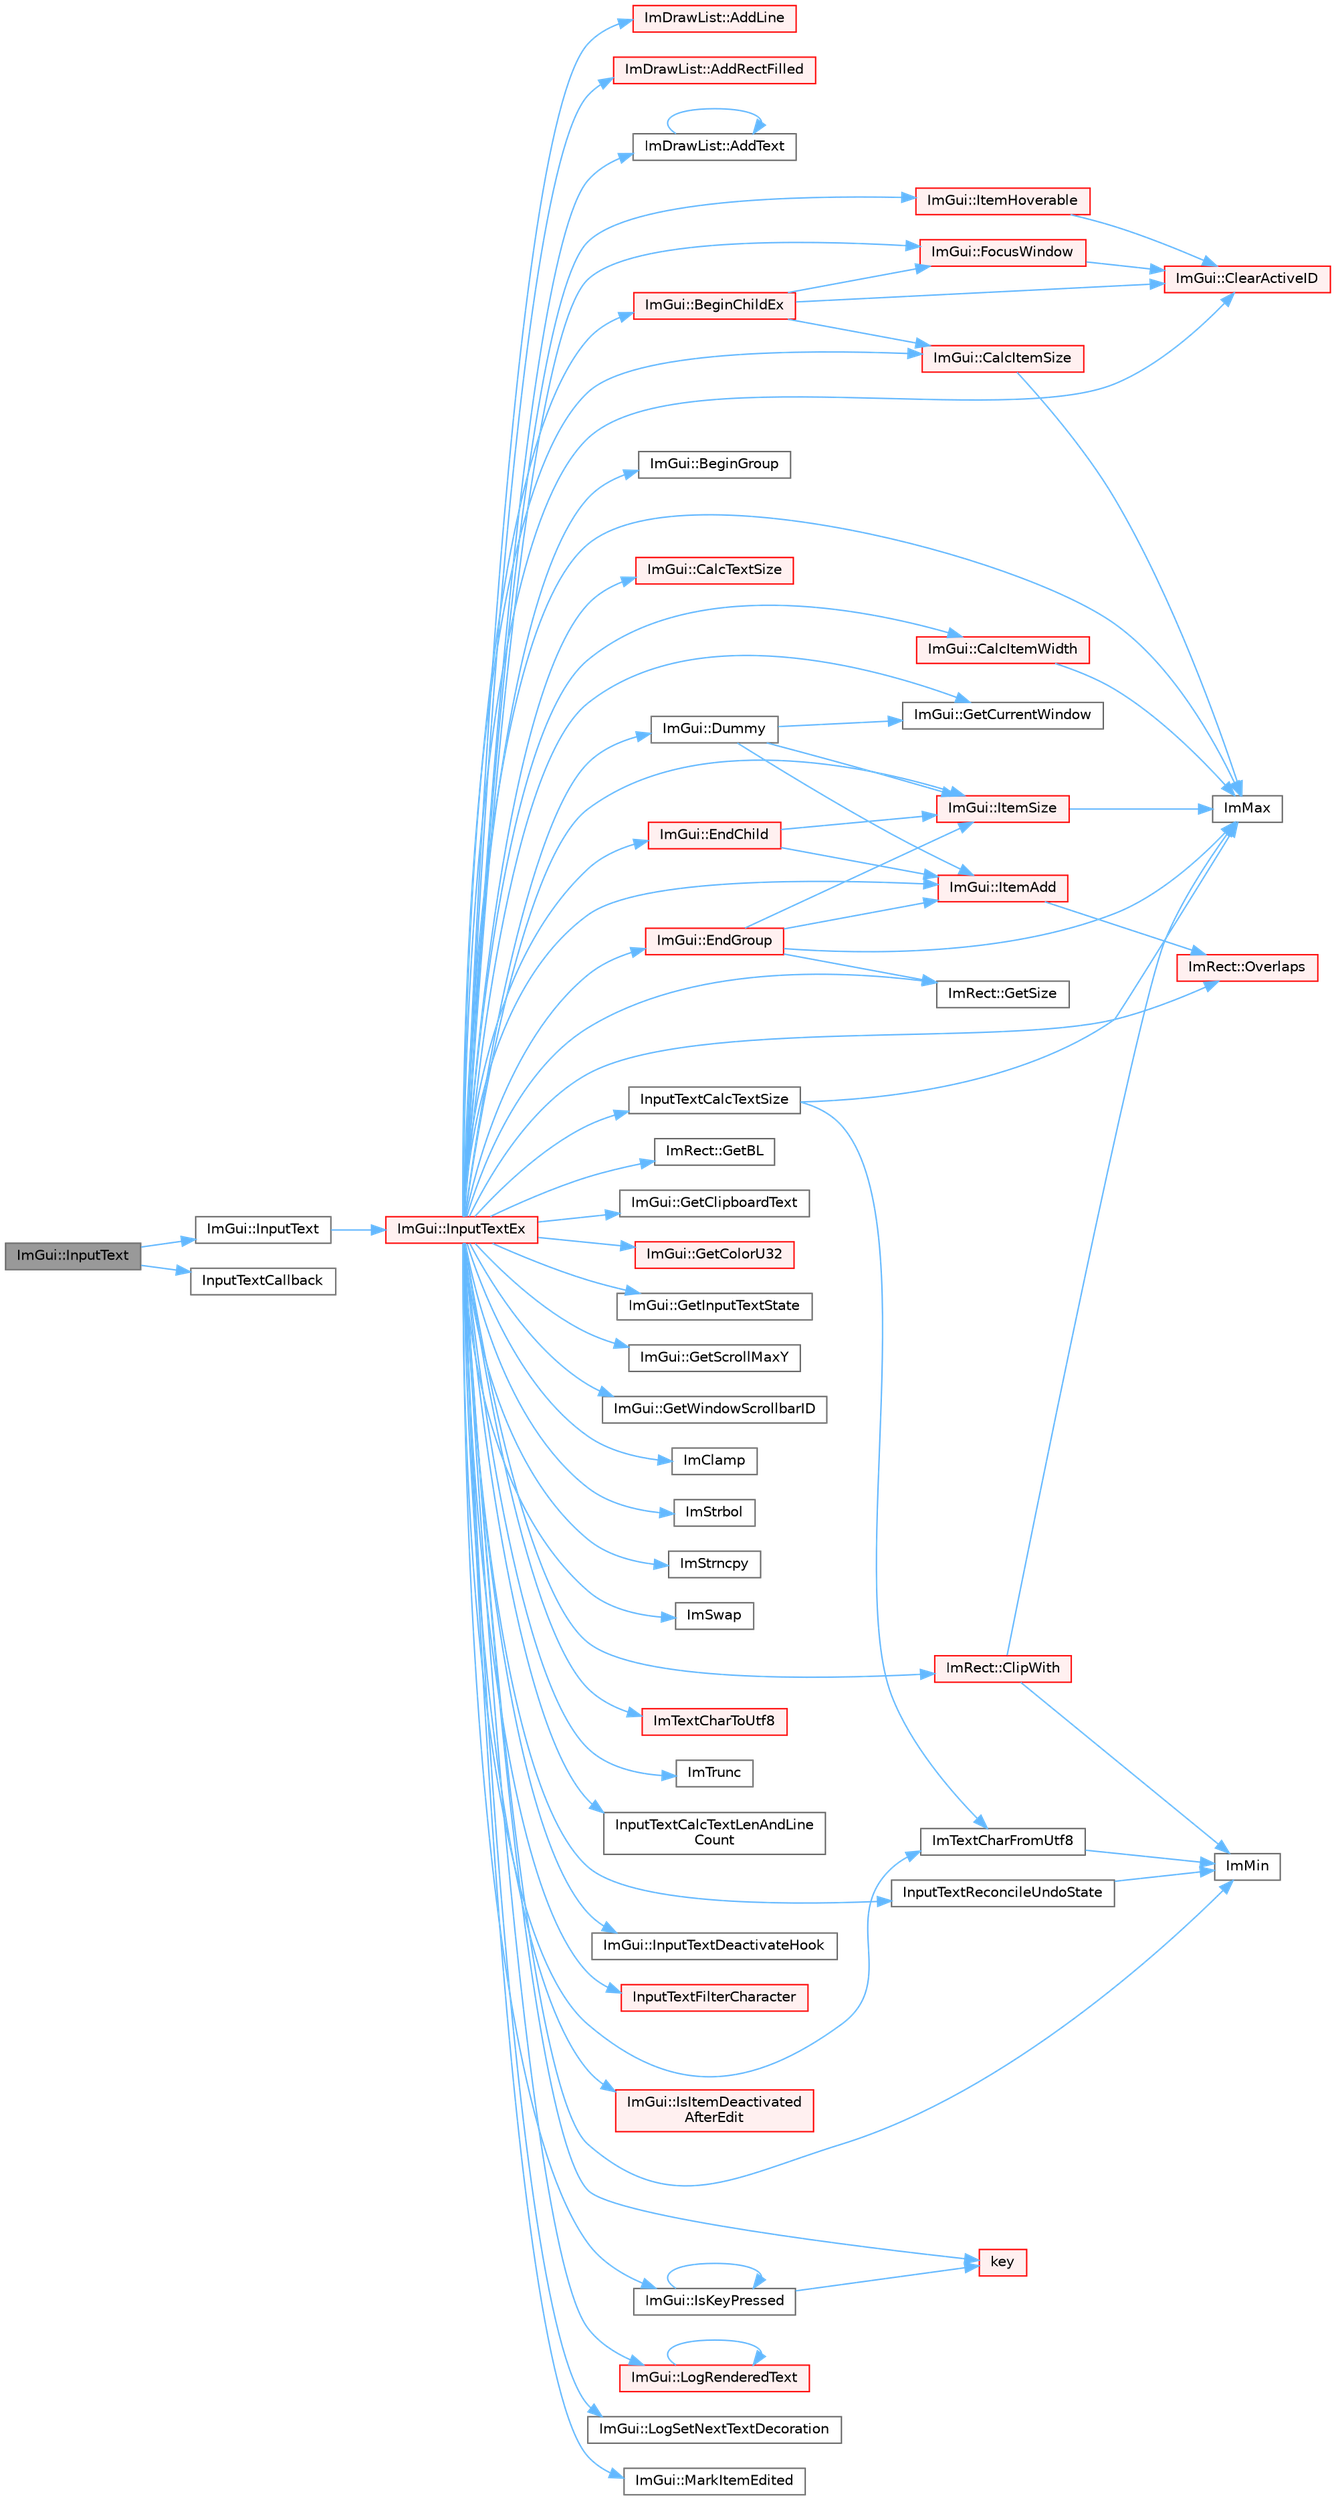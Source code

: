 digraph "ImGui::InputText"
{
 // LATEX_PDF_SIZE
  bgcolor="transparent";
  edge [fontname=Helvetica,fontsize=10,labelfontname=Helvetica,labelfontsize=10];
  node [fontname=Helvetica,fontsize=10,shape=box,height=0.2,width=0.4];
  rankdir="LR";
  Node1 [id="Node000001",label="ImGui::InputText",height=0.2,width=0.4,color="gray40", fillcolor="grey60", style="filled", fontcolor="black",tooltip=" "];
  Node1 -> Node2 [id="edge1_Node000001_Node000002",color="steelblue1",style="solid",tooltip=" "];
  Node2 [id="Node000002",label="ImGui::InputText",height=0.2,width=0.4,color="grey40", fillcolor="white", style="filled",URL="$namespace_im_gui.html#aa72b5760a3a206729723a587ac7c8519",tooltip=" "];
  Node2 -> Node3 [id="edge2_Node000002_Node000003",color="steelblue1",style="solid",tooltip=" "];
  Node3 [id="Node000003",label="ImGui::InputTextEx",height=0.2,width=0.4,color="red", fillcolor="#FFF0F0", style="filled",URL="$namespace_im_gui.html#af89af17ecc11653f25fea1e50e195de6",tooltip=" "];
  Node3 -> Node4 [id="edge3_Node000003_Node000004",color="steelblue1",style="solid",tooltip=" "];
  Node4 [id="Node000004",label="ImDrawList::AddLine",height=0.2,width=0.4,color="red", fillcolor="#FFF0F0", style="filled",URL="$struct_im_draw_list.html#aa21e5a1c6e00239581f97d344fc0db61",tooltip=" "];
  Node3 -> Node12 [id="edge4_Node000003_Node000012",color="steelblue1",style="solid",tooltip=" "];
  Node12 [id="Node000012",label="ImDrawList::AddRectFilled",height=0.2,width=0.4,color="red", fillcolor="#FFF0F0", style="filled",URL="$struct_im_draw_list.html#a6b16ab764160b0251d2e7b3bd08c1ffc",tooltip=" "];
  Node3 -> Node24 [id="edge5_Node000003_Node000024",color="steelblue1",style="solid",tooltip=" "];
  Node24 [id="Node000024",label="ImDrawList::AddText",height=0.2,width=0.4,color="grey40", fillcolor="white", style="filled",URL="$struct_im_draw_list.html#ac5221bd86b3429f6d5b6e6ffe454942d",tooltip=" "];
  Node24 -> Node24 [id="edge6_Node000024_Node000024",color="steelblue1",style="solid",tooltip=" "];
  Node3 -> Node25 [id="edge7_Node000003_Node000025",color="steelblue1",style="solid",tooltip=" "];
  Node25 [id="Node000025",label="ImGui::BeginChildEx",height=0.2,width=0.4,color="red", fillcolor="#FFF0F0", style="filled",URL="$namespace_im_gui.html#ac36ecce0443f0b45a48484d85f653ae2",tooltip=" "];
  Node25 -> Node518 [id="edge8_Node000025_Node000518",color="steelblue1",style="solid",tooltip=" "];
  Node518 [id="Node000518",label="ImGui::CalcItemSize",height=0.2,width=0.4,color="red", fillcolor="#FFF0F0", style="filled",URL="$namespace_im_gui.html#acaef0497f7982dd98bf215e50129cd9b",tooltip=" "];
  Node518 -> Node8 [id="edge9_Node000518_Node000008",color="steelblue1",style="solid",tooltip=" "];
  Node8 [id="Node000008",label="ImMax",height=0.2,width=0.4,color="grey40", fillcolor="white", style="filled",URL="$imgui__internal_8h.html#a7667efd95147d0422f140917c71a9226",tooltip=" "];
  Node25 -> Node57 [id="edge10_Node000025_Node000057",color="steelblue1",style="solid",tooltip=" "];
  Node57 [id="Node000057",label="ImGui::ClearActiveID",height=0.2,width=0.4,color="red", fillcolor="#FFF0F0", style="filled",URL="$namespace_im_gui.html#a17ff60ad1e2669130ac38a04d16eb354",tooltip=" "];
  Node25 -> Node52 [id="edge11_Node000025_Node000052",color="steelblue1",style="solid",tooltip=" "];
  Node52 [id="Node000052",label="ImGui::FocusWindow",height=0.2,width=0.4,color="red", fillcolor="#FFF0F0", style="filled",URL="$namespace_im_gui.html#a27aa6f2f3aa11778c6d023b1b223f262",tooltip=" "];
  Node52 -> Node57 [id="edge12_Node000052_Node000057",color="steelblue1",style="solid",tooltip=" "];
  Node3 -> Node523 [id="edge13_Node000003_Node000523",color="steelblue1",style="solid",tooltip=" "];
  Node523 [id="Node000523",label="ImGui::BeginGroup",height=0.2,width=0.4,color="grey40", fillcolor="white", style="filled",URL="$namespace_im_gui.html#a42407e196b7ed2a8755bff28aae9805f",tooltip=" "];
  Node3 -> Node518 [id="edge14_Node000003_Node000518",color="steelblue1",style="solid",tooltip=" "];
  Node3 -> Node259 [id="edge15_Node000003_Node000259",color="steelblue1",style="solid",tooltip=" "];
  Node259 [id="Node000259",label="ImGui::CalcItemWidth",height=0.2,width=0.4,color="red", fillcolor="#FFF0F0", style="filled",URL="$namespace_im_gui.html#ab3b3ba92ebd8bca4a552dd93321a1994",tooltip=" "];
  Node259 -> Node8 [id="edge16_Node000259_Node000008",color="steelblue1",style="solid",tooltip=" "];
  Node3 -> Node143 [id="edge17_Node000003_Node000143",color="steelblue1",style="solid",tooltip=" "];
  Node143 [id="Node000143",label="ImGui::CalcTextSize",height=0.2,width=0.4,color="red", fillcolor="#FFF0F0", style="filled",URL="$namespace_im_gui.html#a848b9db6cc4a186751c0ecebcaadc33b",tooltip=" "];
  Node3 -> Node57 [id="edge18_Node000003_Node000057",color="steelblue1",style="solid",tooltip=" "];
  Node3 -> Node98 [id="edge19_Node000003_Node000098",color="steelblue1",style="solid",tooltip=" "];
  Node98 [id="Node000098",label="ImRect::ClipWith",height=0.2,width=0.4,color="red", fillcolor="#FFF0F0", style="filled",URL="$struct_im_rect.html#ac02d5cf6ce0358aea9ed9df43d368f3f",tooltip=" "];
  Node98 -> Node8 [id="edge20_Node000098_Node000008",color="steelblue1",style="solid",tooltip=" "];
  Node98 -> Node17 [id="edge21_Node000098_Node000017",color="steelblue1",style="solid",tooltip=" "];
  Node17 [id="Node000017",label="ImMin",height=0.2,width=0.4,color="grey40", fillcolor="white", style="filled",URL="$imgui__internal_8h.html#a7f9d7828066a9d61b5630adcdf4655d3",tooltip=" "];
  Node3 -> Node524 [id="edge22_Node000003_Node000524",color="steelblue1",style="solid",tooltip=" "];
  Node524 [id="Node000524",label="ImGui::Dummy",height=0.2,width=0.4,color="grey40", fillcolor="white", style="filled",URL="$namespace_im_gui.html#a8b0fb07113251301ff897b8578a53f34",tooltip=" "];
  Node524 -> Node107 [id="edge23_Node000524_Node000107",color="steelblue1",style="solid",tooltip=" "];
  Node107 [id="Node000107",label="ImGui::GetCurrentWindow",height=0.2,width=0.4,color="grey40", fillcolor="white", style="filled",URL="$namespace_im_gui.html#ac452417b5004ca16a814a72cff153526",tooltip=" "];
  Node524 -> Node130 [id="edge24_Node000524_Node000130",color="steelblue1",style="solid",tooltip=" "];
  Node130 [id="Node000130",label="ImGui::ItemAdd",height=0.2,width=0.4,color="red", fillcolor="#FFF0F0", style="filled",URL="$namespace_im_gui.html#a0c2ccafc8d403c02a6590ac21157b9ac",tooltip=" "];
  Node130 -> Node154 [id="edge25_Node000130_Node000154",color="steelblue1",style="solid",tooltip=" "];
  Node154 [id="Node000154",label="ImRect::Overlaps",height=0.2,width=0.4,color="red", fillcolor="#FFF0F0", style="filled",URL="$struct_im_rect.html#a0af3bade3781e5e7c6afdf71ccfb0d43",tooltip=" "];
  Node524 -> Node174 [id="edge26_Node000524_Node000174",color="steelblue1",style="solid",tooltip=" "];
  Node174 [id="Node000174",label="ImGui::ItemSize",height=0.2,width=0.4,color="red", fillcolor="#FFF0F0", style="filled",URL="$namespace_im_gui.html#a4b5818a652d943ea54e0cec9fb3943d7",tooltip=" "];
  Node174 -> Node8 [id="edge27_Node000174_Node000008",color="steelblue1",style="solid",tooltip=" "];
  Node3 -> Node300 [id="edge28_Node000003_Node000300",color="steelblue1",style="solid",tooltip=" "];
  Node300 [id="Node000300",label="ImGui::EndChild",height=0.2,width=0.4,color="red", fillcolor="#FFF0F0", style="filled",URL="$namespace_im_gui.html#af8de559a88c1442d6df8c1b04c86e997",tooltip=" "];
  Node300 -> Node130 [id="edge29_Node000300_Node000130",color="steelblue1",style="solid",tooltip=" "];
  Node300 -> Node174 [id="edge30_Node000300_Node000174",color="steelblue1",style="solid",tooltip=" "];
  Node3 -> Node172 [id="edge31_Node000003_Node000172",color="steelblue1",style="solid",tooltip=" "];
  Node172 [id="Node000172",label="ImGui::EndGroup",height=0.2,width=0.4,color="red", fillcolor="#FFF0F0", style="filled",URL="$namespace_im_gui.html#a05fc97fc64f28a55486087f503d9a622",tooltip=" "];
  Node172 -> Node173 [id="edge32_Node000172_Node000173",color="steelblue1",style="solid",tooltip=" "];
  Node173 [id="Node000173",label="ImRect::GetSize",height=0.2,width=0.4,color="grey40", fillcolor="white", style="filled",URL="$struct_im_rect.html#ae459d9c50003058cfb34519a571aaf33",tooltip=" "];
  Node172 -> Node8 [id="edge33_Node000172_Node000008",color="steelblue1",style="solid",tooltip=" "];
  Node172 -> Node130 [id="edge34_Node000172_Node000130",color="steelblue1",style="solid",tooltip=" "];
  Node172 -> Node174 [id="edge35_Node000172_Node000174",color="steelblue1",style="solid",tooltip=" "];
  Node3 -> Node52 [id="edge36_Node000003_Node000052",color="steelblue1",style="solid",tooltip=" "];
  Node3 -> Node251 [id="edge37_Node000003_Node000251",color="steelblue1",style="solid",tooltip=" "];
  Node251 [id="Node000251",label="ImRect::GetBL",height=0.2,width=0.4,color="grey40", fillcolor="white", style="filled",URL="$struct_im_rect.html#a59d9751bc7be6745dddf5b83b9155669",tooltip=" "];
  Node3 -> Node525 [id="edge38_Node000003_Node000525",color="steelblue1",style="solid",tooltip=" "];
  Node525 [id="Node000525",label="ImGui::GetClipboardText",height=0.2,width=0.4,color="grey40", fillcolor="white", style="filled",URL="$namespace_im_gui.html#a11837daee819fd90e17d80ab1eef1f99",tooltip=" "];
  Node3 -> Node108 [id="edge39_Node000003_Node000108",color="steelblue1",style="solid",tooltip=" "];
  Node108 [id="Node000108",label="ImGui::GetColorU32",height=0.2,width=0.4,color="red", fillcolor="#FFF0F0", style="filled",URL="$namespace_im_gui.html#a0de2d9bd347d9866511eb8d014e62556",tooltip=" "];
  Node3 -> Node107 [id="edge40_Node000003_Node000107",color="steelblue1",style="solid",tooltip=" "];
  Node3 -> Node526 [id="edge41_Node000003_Node000526",color="steelblue1",style="solid",tooltip=" "];
  Node526 [id="Node000526",label="ImGui::GetInputTextState",height=0.2,width=0.4,color="grey40", fillcolor="white", style="filled",URL="$namespace_im_gui.html#a93881467b5800a52508dda7ce32cf875",tooltip=" "];
  Node3 -> Node527 [id="edge42_Node000003_Node000527",color="steelblue1",style="solid",tooltip=" "];
  Node527 [id="Node000527",label="ImGui::GetScrollMaxY",height=0.2,width=0.4,color="grey40", fillcolor="white", style="filled",URL="$namespace_im_gui.html#ab34c0d5c63908a7ff50923151730f76a",tooltip=" "];
  Node3 -> Node173 [id="edge43_Node000003_Node000173",color="steelblue1",style="solid",tooltip=" "];
  Node3 -> Node489 [id="edge44_Node000003_Node000489",color="steelblue1",style="solid",tooltip=" "];
  Node489 [id="Node000489",label="ImGui::GetWindowScrollbarID",height=0.2,width=0.4,color="grey40", fillcolor="white", style="filled",URL="$namespace_im_gui.html#a426c9b60bf8cd3d887ba50366a2612df",tooltip=" "];
  Node3 -> Node22 [id="edge45_Node000003_Node000022",color="steelblue1",style="solid",tooltip=" "];
  Node22 [id="Node000022",label="ImClamp",height=0.2,width=0.4,color="grey40", fillcolor="white", style="filled",URL="$imgui__internal_8h.html#a6e61ede308bfd68c7434e17905a29fc8",tooltip=" "];
  Node3 -> Node8 [id="edge46_Node000003_Node000008",color="steelblue1",style="solid",tooltip=" "];
  Node3 -> Node17 [id="edge47_Node000003_Node000017",color="steelblue1",style="solid",tooltip=" "];
  Node3 -> Node528 [id="edge48_Node000003_Node000528",color="steelblue1",style="solid",tooltip=" "];
  Node528 [id="Node000528",label="ImStrbol",height=0.2,width=0.4,color="grey40", fillcolor="white", style="filled",URL="$imgui_8cpp.html#a09b8c0848abf2476ae7e1a2a18651e0a",tooltip=" "];
  Node3 -> Node371 [id="edge49_Node000003_Node000371",color="steelblue1",style="solid",tooltip=" "];
  Node371 [id="Node000371",label="ImStrncpy",height=0.2,width=0.4,color="grey40", fillcolor="white", style="filled",URL="$imgui_8cpp.html#aebf0117d9d0fb0f2731a94d64173b41a",tooltip=" "];
  Node3 -> Node509 [id="edge50_Node000003_Node000509",color="steelblue1",style="solid",tooltip=" "];
  Node509 [id="Node000509",label="ImSwap",height=0.2,width=0.4,color="grey40", fillcolor="white", style="filled",URL="$imgui__internal_8h.html#a026ee5118396c67803e2c0e072cbf9eb",tooltip=" "];
  Node3 -> Node149 [id="edge51_Node000003_Node000149",color="steelblue1",style="solid",tooltip=" "];
  Node149 [id="Node000149",label="ImTextCharFromUtf8",height=0.2,width=0.4,color="grey40", fillcolor="white", style="filled",URL="$imgui_8cpp.html#abee86973b9888938f748a7850c2c0ff3",tooltip=" "];
  Node149 -> Node17 [id="edge52_Node000149_Node000017",color="steelblue1",style="solid",tooltip=" "];
  Node3 -> Node529 [id="edge53_Node000003_Node000529",color="steelblue1",style="solid",tooltip=" "];
  Node529 [id="Node000529",label="ImTextCharToUtf8",height=0.2,width=0.4,color="red", fillcolor="#FFF0F0", style="filled",URL="$imgui_8cpp.html#a95ebc047720485ca52f00e593e70aa0e",tooltip=" "];
  Node3 -> Node117 [id="edge54_Node000003_Node000117",color="steelblue1",style="solid",tooltip=" "];
  Node117 [id="Node000117",label="ImTrunc",height=0.2,width=0.4,color="grey40", fillcolor="white", style="filled",URL="$imgui__internal_8h.html#a34870cae27ccd450c17ec3d3910b2da4",tooltip=" "];
  Node3 -> Node531 [id="edge55_Node000003_Node000531",color="steelblue1",style="solid",tooltip=" "];
  Node531 [id="Node000531",label="InputTextCalcTextLenAndLine\lCount",height=0.2,width=0.4,color="grey40", fillcolor="white", style="filled",URL="$imgui__widgets_8cpp.html#a6b80fbdb51d7eba0d61d2ce186ef79cb",tooltip=" "];
  Node3 -> Node532 [id="edge56_Node000003_Node000532",color="steelblue1",style="solid",tooltip=" "];
  Node532 [id="Node000532",label="InputTextCalcTextSize",height=0.2,width=0.4,color="grey40", fillcolor="white", style="filled",URL="$imgui__widgets_8cpp.html#aaf5aa0f65b4ed782ca22b061f6b0d386",tooltip=" "];
  Node532 -> Node8 [id="edge57_Node000532_Node000008",color="steelblue1",style="solid",tooltip=" "];
  Node532 -> Node149 [id="edge58_Node000532_Node000149",color="steelblue1",style="solid",tooltip=" "];
  Node3 -> Node59 [id="edge59_Node000003_Node000059",color="steelblue1",style="solid",tooltip=" "];
  Node59 [id="Node000059",label="ImGui::InputTextDeactivateHook",height=0.2,width=0.4,color="grey40", fillcolor="white", style="filled",URL="$namespace_im_gui.html#aad9419cf6e296c668807e3af4bfd62bb",tooltip=" "];
  Node3 -> Node533 [id="edge60_Node000003_Node000533",color="steelblue1",style="solid",tooltip=" "];
  Node533 [id="Node000533",label="InputTextFilterCharacter",height=0.2,width=0.4,color="red", fillcolor="#FFF0F0", style="filled",URL="$imgui__widgets_8cpp.html#aaa6ceffb1be4ce6d6c32d4f56ac957e1",tooltip=" "];
  Node3 -> Node534 [id="edge61_Node000003_Node000534",color="steelblue1",style="solid",tooltip=" "];
  Node534 [id="Node000534",label="InputTextReconcileUndoState",height=0.2,width=0.4,color="grey40", fillcolor="white", style="filled",URL="$imgui__widgets_8cpp.html#a148c9d85b070d75d37b59a3e7f87cd6d",tooltip=" "];
  Node534 -> Node17 [id="edge62_Node000534_Node000017",color="steelblue1",style="solid",tooltip=" "];
  Node3 -> Node535 [id="edge63_Node000003_Node000535",color="steelblue1",style="solid",tooltip=" "];
  Node535 [id="Node000535",label="ImGui::IsItemDeactivated\lAfterEdit",height=0.2,width=0.4,color="red", fillcolor="#FFF0F0", style="filled",URL="$namespace_im_gui.html#a8bb4c0fc2b9d0e90249310bb4e822485",tooltip=" "];
  Node3 -> Node152 [id="edge64_Node000003_Node000152",color="steelblue1",style="solid",tooltip=" "];
  Node152 [id="Node000152",label="ImGui::IsKeyPressed",height=0.2,width=0.4,color="grey40", fillcolor="white", style="filled",URL="$namespace_im_gui.html#a477c2ef31c9641b158d78879780bd108",tooltip=" "];
  Node152 -> Node152 [id="edge65_Node000152_Node000152",color="steelblue1",style="solid",tooltip=" "];
  Node152 -> Node86 [id="edge66_Node000152_Node000086",color="steelblue1",style="solid",tooltip=" "];
  Node86 [id="Node000086",label="key",height=0.2,width=0.4,color="red", fillcolor="#FFF0F0", style="filled",URL="$gears_8c.html#accd6b5b92b78666e36543412d4ac14cd",tooltip=" "];
  Node3 -> Node130 [id="edge67_Node000003_Node000130",color="steelblue1",style="solid",tooltip=" "];
  Node3 -> Node75 [id="edge68_Node000003_Node000075",color="steelblue1",style="solid",tooltip=" "];
  Node75 [id="Node000075",label="ImGui::ItemHoverable",height=0.2,width=0.4,color="red", fillcolor="#FFF0F0", style="filled",URL="$namespace_im_gui.html#a1d7304e335dbe35c4d97b67854111ed2",tooltip=" "];
  Node75 -> Node57 [id="edge69_Node000075_Node000057",color="steelblue1",style="solid",tooltip=" "];
  Node3 -> Node174 [id="edge70_Node000003_Node000174",color="steelblue1",style="solid",tooltip=" "];
  Node3 -> Node86 [id="edge71_Node000003_Node000086",color="steelblue1",style="solid",tooltip=" "];
  Node3 -> Node272 [id="edge72_Node000003_Node000272",color="steelblue1",style="solid",tooltip=" "];
  Node272 [id="Node000272",label="ImGui::LogRenderedText",height=0.2,width=0.4,color="red", fillcolor="#FFF0F0", style="filled",URL="$namespace_im_gui.html#a7a0d62e33f2236ec2f789e24ca0fb56f",tooltip=" "];
  Node272 -> Node272 [id="edge73_Node000272_Node000272",color="steelblue1",style="solid",tooltip=" "];
  Node3 -> Node261 [id="edge74_Node000003_Node000261",color="steelblue1",style="solid",tooltip=" "];
  Node261 [id="Node000261",label="ImGui::LogSetNextTextDecoration",height=0.2,width=0.4,color="grey40", fillcolor="white", style="filled",URL="$namespace_im_gui.html#a66bc1e61bff5f2170bcd2d7d071eaa22",tooltip=" "];
  Node3 -> Node283 [id="edge75_Node000003_Node000283",color="steelblue1",style="solid",tooltip=" "];
  Node283 [id="Node000283",label="ImGui::MarkItemEdited",height=0.2,width=0.4,color="grey40", fillcolor="white", style="filled",URL="$namespace_im_gui.html#a83036681a36fbee2d35b5b57a1ef72e6",tooltip=" "];
  Node3 -> Node154 [id="edge76_Node000003_Node000154",color="steelblue1",style="solid",tooltip=" "];
  Node1 -> Node546 [id="edge77_Node000001_Node000546",color="steelblue1",style="solid",tooltip=" "];
  Node546 [id="Node000546",label="InputTextCallback",height=0.2,width=0.4,color="grey40", fillcolor="white", style="filled",URL="$imgui__stdlib_8cpp.html#aec3aaff9db65c4f2e344cbbc42fe05fd",tooltip=" "];
}
